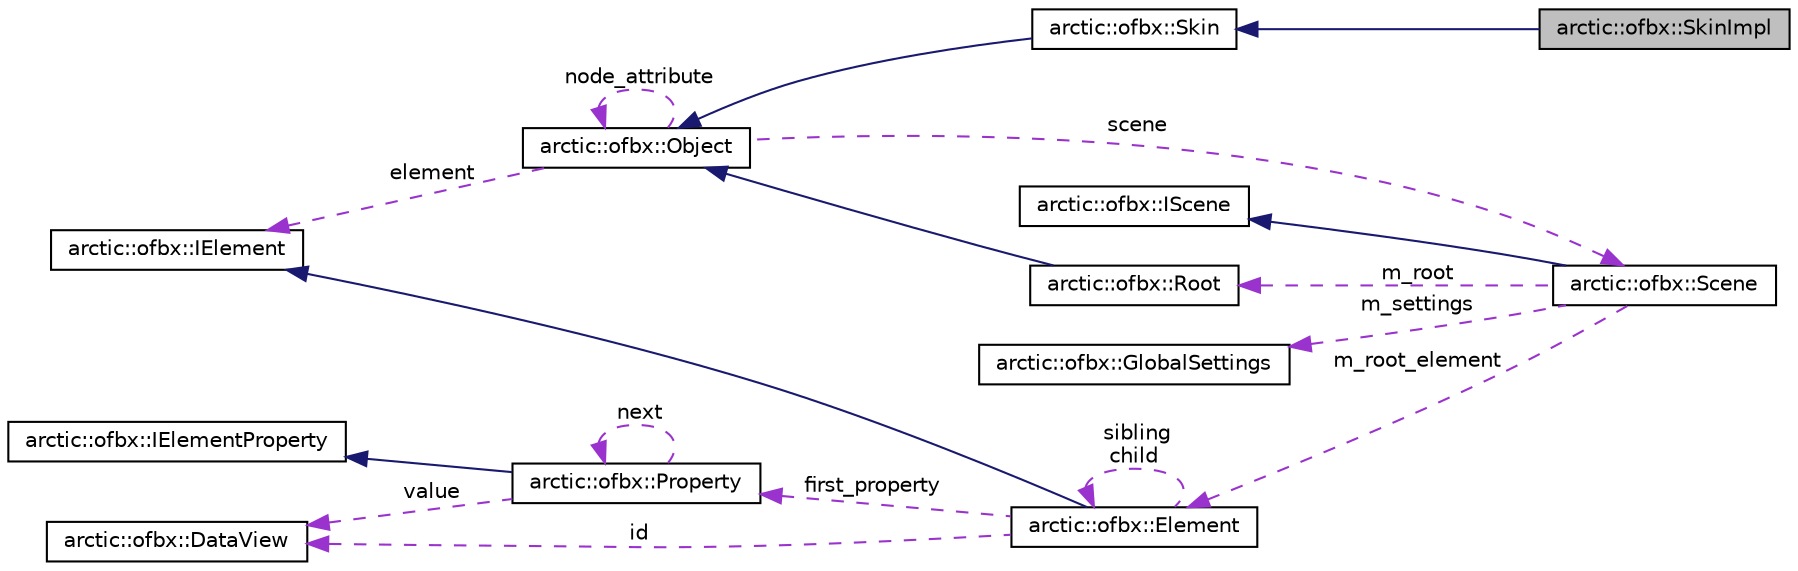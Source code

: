 digraph "arctic::ofbx::SkinImpl"
{
 // LATEX_PDF_SIZE
  edge [fontname="Helvetica",fontsize="10",labelfontname="Helvetica",labelfontsize="10"];
  node [fontname="Helvetica",fontsize="10",shape=record];
  rankdir="LR";
  Node3 [label="arctic::ofbx::SkinImpl",height=0.2,width=0.4,color="black", fillcolor="grey75", style="filled", fontcolor="black",tooltip=" "];
  Node4 -> Node3 [dir="back",color="midnightblue",fontsize="10",style="solid",fontname="Helvetica"];
  Node4 [label="arctic::ofbx::Skin",height=0.2,width=0.4,color="black", fillcolor="white", style="filled",URL="$structarctic_1_1ofbx_1_1_skin.html",tooltip=" "];
  Node5 -> Node4 [dir="back",color="midnightblue",fontsize="10",style="solid",fontname="Helvetica"];
  Node5 [label="arctic::ofbx::Object",height=0.2,width=0.4,color="black", fillcolor="white", style="filled",URL="$structarctic_1_1ofbx_1_1_object.html",tooltip=" "];
  Node6 -> Node5 [dir="back",color="darkorchid3",fontsize="10",style="dashed",label=" scene" ,fontname="Helvetica"];
  Node6 [label="arctic::ofbx::Scene",height=0.2,width=0.4,color="black", fillcolor="white", style="filled",URL="$structarctic_1_1ofbx_1_1_scene.html",tooltip=" "];
  Node7 -> Node6 [dir="back",color="midnightblue",fontsize="10",style="solid",fontname="Helvetica"];
  Node7 [label="arctic::ofbx::IScene",height=0.2,width=0.4,color="black", fillcolor="white", style="filled",URL="$structarctic_1_1ofbx_1_1_i_scene.html",tooltip=" "];
  Node8 -> Node6 [dir="back",color="darkorchid3",fontsize="10",style="dashed",label=" m_root" ,fontname="Helvetica"];
  Node8 [label="arctic::ofbx::Root",height=0.2,width=0.4,color="black", fillcolor="white", style="filled",URL="$structarctic_1_1ofbx_1_1_root.html",tooltip=" "];
  Node5 -> Node8 [dir="back",color="midnightblue",fontsize="10",style="solid",fontname="Helvetica"];
  Node9 -> Node6 [dir="back",color="darkorchid3",fontsize="10",style="dashed",label=" m_settings" ,fontname="Helvetica"];
  Node9 [label="arctic::ofbx::GlobalSettings",height=0.2,width=0.4,color="black", fillcolor="white", style="filled",URL="$structarctic_1_1ofbx_1_1_global_settings.html",tooltip=" "];
  Node10 -> Node6 [dir="back",color="darkorchid3",fontsize="10",style="dashed",label=" m_root_element" ,fontname="Helvetica"];
  Node10 [label="arctic::ofbx::Element",height=0.2,width=0.4,color="black", fillcolor="white", style="filled",URL="$structarctic_1_1ofbx_1_1_element.html",tooltip=" "];
  Node11 -> Node10 [dir="back",color="midnightblue",fontsize="10",style="solid",fontname="Helvetica"];
  Node11 [label="arctic::ofbx::IElement",height=0.2,width=0.4,color="black", fillcolor="white", style="filled",URL="$structarctic_1_1ofbx_1_1_i_element.html",tooltip=" "];
  Node12 -> Node10 [dir="back",color="darkorchid3",fontsize="10",style="dashed",label=" first_property" ,fontname="Helvetica"];
  Node12 [label="arctic::ofbx::Property",height=0.2,width=0.4,color="black", fillcolor="white", style="filled",URL="$structarctic_1_1ofbx_1_1_property.html",tooltip=" "];
  Node13 -> Node12 [dir="back",color="midnightblue",fontsize="10",style="solid",fontname="Helvetica"];
  Node13 [label="arctic::ofbx::IElementProperty",height=0.2,width=0.4,color="black", fillcolor="white", style="filled",URL="$structarctic_1_1ofbx_1_1_i_element_property.html",tooltip=" "];
  Node12 -> Node12 [dir="back",color="darkorchid3",fontsize="10",style="dashed",label=" next" ,fontname="Helvetica"];
  Node14 -> Node12 [dir="back",color="darkorchid3",fontsize="10",style="dashed",label=" value" ,fontname="Helvetica"];
  Node14 [label="arctic::ofbx::DataView",height=0.2,width=0.4,color="black", fillcolor="white", style="filled",URL="$structarctic_1_1ofbx_1_1_data_view.html",tooltip=" "];
  Node10 -> Node10 [dir="back",color="darkorchid3",fontsize="10",style="dashed",label=" sibling\nchild" ,fontname="Helvetica"];
  Node14 -> Node10 [dir="back",color="darkorchid3",fontsize="10",style="dashed",label=" id" ,fontname="Helvetica"];
  Node5 -> Node5 [dir="back",color="darkorchid3",fontsize="10",style="dashed",label=" node_attribute" ,fontname="Helvetica"];
  Node11 -> Node5 [dir="back",color="darkorchid3",fontsize="10",style="dashed",label=" element" ,fontname="Helvetica"];
}
